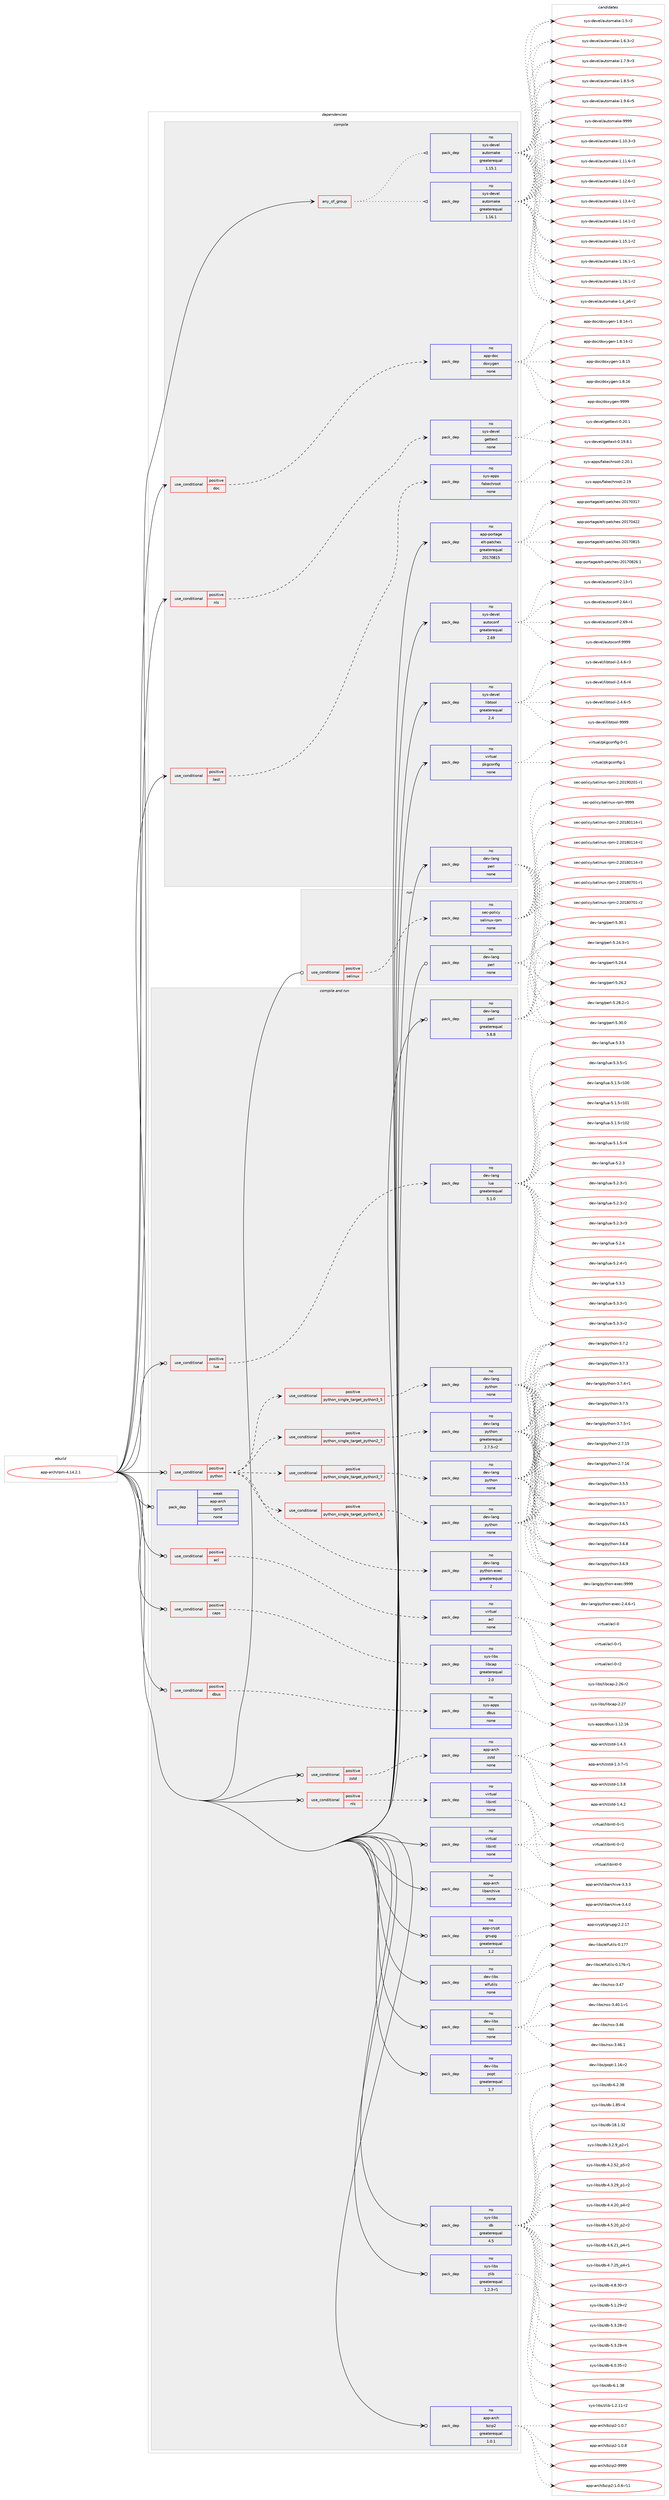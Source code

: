 digraph prolog {

# *************
# Graph options
# *************

newrank=true;
concentrate=true;
compound=true;
graph [rankdir=LR,fontname=Helvetica,fontsize=10,ranksep=1.5];#, ranksep=2.5, nodesep=0.2];
edge  [arrowhead=vee];
node  [fontname=Helvetica,fontsize=10];

# **********
# The ebuild
# **********

subgraph cluster_leftcol {
color=gray;
rank=same;
label=<<i>ebuild</i>>;
id [label="app-arch/rpm-4.14.2.1", color=red, width=4, href="../app-arch/rpm-4.14.2.1.svg"];
}

# ****************
# The dependencies
# ****************

subgraph cluster_midcol {
color=gray;
label=<<i>dependencies</i>>;
subgraph cluster_compile {
fillcolor="#eeeeee";
style=filled;
label=<<i>compile</i>>;
subgraph any8286 {
dependency472958 [label=<<TABLE BORDER="0" CELLBORDER="1" CELLSPACING="0" CELLPADDING="4"><TR><TD CELLPADDING="10">any_of_group</TD></TR></TABLE>>, shape=none, color=red];subgraph pack351603 {
dependency472959 [label=<<TABLE BORDER="0" CELLBORDER="1" CELLSPACING="0" CELLPADDING="4" WIDTH="220"><TR><TD ROWSPAN="6" CELLPADDING="30">pack_dep</TD></TR><TR><TD WIDTH="110">no</TD></TR><TR><TD>sys-devel</TD></TR><TR><TD>automake</TD></TR><TR><TD>greaterequal</TD></TR><TR><TD>1.16.1</TD></TR></TABLE>>, shape=none, color=blue];
}
dependency472958:e -> dependency472959:w [weight=20,style="dotted",arrowhead="oinv"];
subgraph pack351604 {
dependency472960 [label=<<TABLE BORDER="0" CELLBORDER="1" CELLSPACING="0" CELLPADDING="4" WIDTH="220"><TR><TD ROWSPAN="6" CELLPADDING="30">pack_dep</TD></TR><TR><TD WIDTH="110">no</TD></TR><TR><TD>sys-devel</TD></TR><TR><TD>automake</TD></TR><TR><TD>greaterequal</TD></TR><TR><TD>1.15.1</TD></TR></TABLE>>, shape=none, color=blue];
}
dependency472958:e -> dependency472960:w [weight=20,style="dotted",arrowhead="oinv"];
}
id:e -> dependency472958:w [weight=20,style="solid",arrowhead="vee"];
subgraph cond112768 {
dependency472961 [label=<<TABLE BORDER="0" CELLBORDER="1" CELLSPACING="0" CELLPADDING="4"><TR><TD ROWSPAN="3" CELLPADDING="10">use_conditional</TD></TR><TR><TD>positive</TD></TR><TR><TD>doc</TD></TR></TABLE>>, shape=none, color=red];
subgraph pack351605 {
dependency472962 [label=<<TABLE BORDER="0" CELLBORDER="1" CELLSPACING="0" CELLPADDING="4" WIDTH="220"><TR><TD ROWSPAN="6" CELLPADDING="30">pack_dep</TD></TR><TR><TD WIDTH="110">no</TD></TR><TR><TD>app-doc</TD></TR><TR><TD>doxygen</TD></TR><TR><TD>none</TD></TR><TR><TD></TD></TR></TABLE>>, shape=none, color=blue];
}
dependency472961:e -> dependency472962:w [weight=20,style="dashed",arrowhead="vee"];
}
id:e -> dependency472961:w [weight=20,style="solid",arrowhead="vee"];
subgraph cond112769 {
dependency472963 [label=<<TABLE BORDER="0" CELLBORDER="1" CELLSPACING="0" CELLPADDING="4"><TR><TD ROWSPAN="3" CELLPADDING="10">use_conditional</TD></TR><TR><TD>positive</TD></TR><TR><TD>nls</TD></TR></TABLE>>, shape=none, color=red];
subgraph pack351606 {
dependency472964 [label=<<TABLE BORDER="0" CELLBORDER="1" CELLSPACING="0" CELLPADDING="4" WIDTH="220"><TR><TD ROWSPAN="6" CELLPADDING="30">pack_dep</TD></TR><TR><TD WIDTH="110">no</TD></TR><TR><TD>sys-devel</TD></TR><TR><TD>gettext</TD></TR><TR><TD>none</TD></TR><TR><TD></TD></TR></TABLE>>, shape=none, color=blue];
}
dependency472963:e -> dependency472964:w [weight=20,style="dashed",arrowhead="vee"];
}
id:e -> dependency472963:w [weight=20,style="solid",arrowhead="vee"];
subgraph cond112770 {
dependency472965 [label=<<TABLE BORDER="0" CELLBORDER="1" CELLSPACING="0" CELLPADDING="4"><TR><TD ROWSPAN="3" CELLPADDING="10">use_conditional</TD></TR><TR><TD>positive</TD></TR><TR><TD>test</TD></TR></TABLE>>, shape=none, color=red];
subgraph pack351607 {
dependency472966 [label=<<TABLE BORDER="0" CELLBORDER="1" CELLSPACING="0" CELLPADDING="4" WIDTH="220"><TR><TD ROWSPAN="6" CELLPADDING="30">pack_dep</TD></TR><TR><TD WIDTH="110">no</TD></TR><TR><TD>sys-apps</TD></TR><TR><TD>fakechroot</TD></TR><TR><TD>none</TD></TR><TR><TD></TD></TR></TABLE>>, shape=none, color=blue];
}
dependency472965:e -> dependency472966:w [weight=20,style="dashed",arrowhead="vee"];
}
id:e -> dependency472965:w [weight=20,style="solid",arrowhead="vee"];
subgraph pack351608 {
dependency472967 [label=<<TABLE BORDER="0" CELLBORDER="1" CELLSPACING="0" CELLPADDING="4" WIDTH="220"><TR><TD ROWSPAN="6" CELLPADDING="30">pack_dep</TD></TR><TR><TD WIDTH="110">no</TD></TR><TR><TD>app-portage</TD></TR><TR><TD>elt-patches</TD></TR><TR><TD>greaterequal</TD></TR><TR><TD>20170815</TD></TR></TABLE>>, shape=none, color=blue];
}
id:e -> dependency472967:w [weight=20,style="solid",arrowhead="vee"];
subgraph pack351609 {
dependency472968 [label=<<TABLE BORDER="0" CELLBORDER="1" CELLSPACING="0" CELLPADDING="4" WIDTH="220"><TR><TD ROWSPAN="6" CELLPADDING="30">pack_dep</TD></TR><TR><TD WIDTH="110">no</TD></TR><TR><TD>dev-lang</TD></TR><TR><TD>perl</TD></TR><TR><TD>none</TD></TR><TR><TD></TD></TR></TABLE>>, shape=none, color=blue];
}
id:e -> dependency472968:w [weight=20,style="solid",arrowhead="vee"];
subgraph pack351610 {
dependency472969 [label=<<TABLE BORDER="0" CELLBORDER="1" CELLSPACING="0" CELLPADDING="4" WIDTH="220"><TR><TD ROWSPAN="6" CELLPADDING="30">pack_dep</TD></TR><TR><TD WIDTH="110">no</TD></TR><TR><TD>sys-devel</TD></TR><TR><TD>autoconf</TD></TR><TR><TD>greaterequal</TD></TR><TR><TD>2.69</TD></TR></TABLE>>, shape=none, color=blue];
}
id:e -> dependency472969:w [weight=20,style="solid",arrowhead="vee"];
subgraph pack351611 {
dependency472970 [label=<<TABLE BORDER="0" CELLBORDER="1" CELLSPACING="0" CELLPADDING="4" WIDTH="220"><TR><TD ROWSPAN="6" CELLPADDING="30">pack_dep</TD></TR><TR><TD WIDTH="110">no</TD></TR><TR><TD>sys-devel</TD></TR><TR><TD>libtool</TD></TR><TR><TD>greaterequal</TD></TR><TR><TD>2.4</TD></TR></TABLE>>, shape=none, color=blue];
}
id:e -> dependency472970:w [weight=20,style="solid",arrowhead="vee"];
subgraph pack351612 {
dependency472971 [label=<<TABLE BORDER="0" CELLBORDER="1" CELLSPACING="0" CELLPADDING="4" WIDTH="220"><TR><TD ROWSPAN="6" CELLPADDING="30">pack_dep</TD></TR><TR><TD WIDTH="110">no</TD></TR><TR><TD>virtual</TD></TR><TR><TD>pkgconfig</TD></TR><TR><TD>none</TD></TR><TR><TD></TD></TR></TABLE>>, shape=none, color=blue];
}
id:e -> dependency472971:w [weight=20,style="solid",arrowhead="vee"];
}
subgraph cluster_compileandrun {
fillcolor="#eeeeee";
style=filled;
label=<<i>compile and run</i>>;
subgraph cond112771 {
dependency472972 [label=<<TABLE BORDER="0" CELLBORDER="1" CELLSPACING="0" CELLPADDING="4"><TR><TD ROWSPAN="3" CELLPADDING="10">use_conditional</TD></TR><TR><TD>positive</TD></TR><TR><TD>acl</TD></TR></TABLE>>, shape=none, color=red];
subgraph pack351613 {
dependency472973 [label=<<TABLE BORDER="0" CELLBORDER="1" CELLSPACING="0" CELLPADDING="4" WIDTH="220"><TR><TD ROWSPAN="6" CELLPADDING="30">pack_dep</TD></TR><TR><TD WIDTH="110">no</TD></TR><TR><TD>virtual</TD></TR><TR><TD>acl</TD></TR><TR><TD>none</TD></TR><TR><TD></TD></TR></TABLE>>, shape=none, color=blue];
}
dependency472972:e -> dependency472973:w [weight=20,style="dashed",arrowhead="vee"];
}
id:e -> dependency472972:w [weight=20,style="solid",arrowhead="odotvee"];
subgraph cond112772 {
dependency472974 [label=<<TABLE BORDER="0" CELLBORDER="1" CELLSPACING="0" CELLPADDING="4"><TR><TD ROWSPAN="3" CELLPADDING="10">use_conditional</TD></TR><TR><TD>positive</TD></TR><TR><TD>caps</TD></TR></TABLE>>, shape=none, color=red];
subgraph pack351614 {
dependency472975 [label=<<TABLE BORDER="0" CELLBORDER="1" CELLSPACING="0" CELLPADDING="4" WIDTH="220"><TR><TD ROWSPAN="6" CELLPADDING="30">pack_dep</TD></TR><TR><TD WIDTH="110">no</TD></TR><TR><TD>sys-libs</TD></TR><TR><TD>libcap</TD></TR><TR><TD>greaterequal</TD></TR><TR><TD>2.0</TD></TR></TABLE>>, shape=none, color=blue];
}
dependency472974:e -> dependency472975:w [weight=20,style="dashed",arrowhead="vee"];
}
id:e -> dependency472974:w [weight=20,style="solid",arrowhead="odotvee"];
subgraph cond112773 {
dependency472976 [label=<<TABLE BORDER="0" CELLBORDER="1" CELLSPACING="0" CELLPADDING="4"><TR><TD ROWSPAN="3" CELLPADDING="10">use_conditional</TD></TR><TR><TD>positive</TD></TR><TR><TD>dbus</TD></TR></TABLE>>, shape=none, color=red];
subgraph pack351615 {
dependency472977 [label=<<TABLE BORDER="0" CELLBORDER="1" CELLSPACING="0" CELLPADDING="4" WIDTH="220"><TR><TD ROWSPAN="6" CELLPADDING="30">pack_dep</TD></TR><TR><TD WIDTH="110">no</TD></TR><TR><TD>sys-apps</TD></TR><TR><TD>dbus</TD></TR><TR><TD>none</TD></TR><TR><TD></TD></TR></TABLE>>, shape=none, color=blue];
}
dependency472976:e -> dependency472977:w [weight=20,style="dashed",arrowhead="vee"];
}
id:e -> dependency472976:w [weight=20,style="solid",arrowhead="odotvee"];
subgraph cond112774 {
dependency472978 [label=<<TABLE BORDER="0" CELLBORDER="1" CELLSPACING="0" CELLPADDING="4"><TR><TD ROWSPAN="3" CELLPADDING="10">use_conditional</TD></TR><TR><TD>positive</TD></TR><TR><TD>lua</TD></TR></TABLE>>, shape=none, color=red];
subgraph pack351616 {
dependency472979 [label=<<TABLE BORDER="0" CELLBORDER="1" CELLSPACING="0" CELLPADDING="4" WIDTH="220"><TR><TD ROWSPAN="6" CELLPADDING="30">pack_dep</TD></TR><TR><TD WIDTH="110">no</TD></TR><TR><TD>dev-lang</TD></TR><TR><TD>lua</TD></TR><TR><TD>greaterequal</TD></TR><TR><TD>5.1.0</TD></TR></TABLE>>, shape=none, color=blue];
}
dependency472978:e -> dependency472979:w [weight=20,style="dashed",arrowhead="vee"];
}
id:e -> dependency472978:w [weight=20,style="solid",arrowhead="odotvee"];
subgraph cond112775 {
dependency472980 [label=<<TABLE BORDER="0" CELLBORDER="1" CELLSPACING="0" CELLPADDING="4"><TR><TD ROWSPAN="3" CELLPADDING="10">use_conditional</TD></TR><TR><TD>positive</TD></TR><TR><TD>nls</TD></TR></TABLE>>, shape=none, color=red];
subgraph pack351617 {
dependency472981 [label=<<TABLE BORDER="0" CELLBORDER="1" CELLSPACING="0" CELLPADDING="4" WIDTH="220"><TR><TD ROWSPAN="6" CELLPADDING="30">pack_dep</TD></TR><TR><TD WIDTH="110">no</TD></TR><TR><TD>virtual</TD></TR><TR><TD>libintl</TD></TR><TR><TD>none</TD></TR><TR><TD></TD></TR></TABLE>>, shape=none, color=blue];
}
dependency472980:e -> dependency472981:w [weight=20,style="dashed",arrowhead="vee"];
}
id:e -> dependency472980:w [weight=20,style="solid",arrowhead="odotvee"];
subgraph cond112776 {
dependency472982 [label=<<TABLE BORDER="0" CELLBORDER="1" CELLSPACING="0" CELLPADDING="4"><TR><TD ROWSPAN="3" CELLPADDING="10">use_conditional</TD></TR><TR><TD>positive</TD></TR><TR><TD>python</TD></TR></TABLE>>, shape=none, color=red];
subgraph cond112777 {
dependency472983 [label=<<TABLE BORDER="0" CELLBORDER="1" CELLSPACING="0" CELLPADDING="4"><TR><TD ROWSPAN="3" CELLPADDING="10">use_conditional</TD></TR><TR><TD>positive</TD></TR><TR><TD>python_single_target_python2_7</TD></TR></TABLE>>, shape=none, color=red];
subgraph pack351618 {
dependency472984 [label=<<TABLE BORDER="0" CELLBORDER="1" CELLSPACING="0" CELLPADDING="4" WIDTH="220"><TR><TD ROWSPAN="6" CELLPADDING="30">pack_dep</TD></TR><TR><TD WIDTH="110">no</TD></TR><TR><TD>dev-lang</TD></TR><TR><TD>python</TD></TR><TR><TD>greaterequal</TD></TR><TR><TD>2.7.5-r2</TD></TR></TABLE>>, shape=none, color=blue];
}
dependency472983:e -> dependency472984:w [weight=20,style="dashed",arrowhead="vee"];
}
dependency472982:e -> dependency472983:w [weight=20,style="dashed",arrowhead="vee"];
subgraph cond112778 {
dependency472985 [label=<<TABLE BORDER="0" CELLBORDER="1" CELLSPACING="0" CELLPADDING="4"><TR><TD ROWSPAN="3" CELLPADDING="10">use_conditional</TD></TR><TR><TD>positive</TD></TR><TR><TD>python_single_target_python3_5</TD></TR></TABLE>>, shape=none, color=red];
subgraph pack351619 {
dependency472986 [label=<<TABLE BORDER="0" CELLBORDER="1" CELLSPACING="0" CELLPADDING="4" WIDTH="220"><TR><TD ROWSPAN="6" CELLPADDING="30">pack_dep</TD></TR><TR><TD WIDTH="110">no</TD></TR><TR><TD>dev-lang</TD></TR><TR><TD>python</TD></TR><TR><TD>none</TD></TR><TR><TD></TD></TR></TABLE>>, shape=none, color=blue];
}
dependency472985:e -> dependency472986:w [weight=20,style="dashed",arrowhead="vee"];
}
dependency472982:e -> dependency472985:w [weight=20,style="dashed",arrowhead="vee"];
subgraph cond112779 {
dependency472987 [label=<<TABLE BORDER="0" CELLBORDER="1" CELLSPACING="0" CELLPADDING="4"><TR><TD ROWSPAN="3" CELLPADDING="10">use_conditional</TD></TR><TR><TD>positive</TD></TR><TR><TD>python_single_target_python3_6</TD></TR></TABLE>>, shape=none, color=red];
subgraph pack351620 {
dependency472988 [label=<<TABLE BORDER="0" CELLBORDER="1" CELLSPACING="0" CELLPADDING="4" WIDTH="220"><TR><TD ROWSPAN="6" CELLPADDING="30">pack_dep</TD></TR><TR><TD WIDTH="110">no</TD></TR><TR><TD>dev-lang</TD></TR><TR><TD>python</TD></TR><TR><TD>none</TD></TR><TR><TD></TD></TR></TABLE>>, shape=none, color=blue];
}
dependency472987:e -> dependency472988:w [weight=20,style="dashed",arrowhead="vee"];
}
dependency472982:e -> dependency472987:w [weight=20,style="dashed",arrowhead="vee"];
subgraph cond112780 {
dependency472989 [label=<<TABLE BORDER="0" CELLBORDER="1" CELLSPACING="0" CELLPADDING="4"><TR><TD ROWSPAN="3" CELLPADDING="10">use_conditional</TD></TR><TR><TD>positive</TD></TR><TR><TD>python_single_target_python3_7</TD></TR></TABLE>>, shape=none, color=red];
subgraph pack351621 {
dependency472990 [label=<<TABLE BORDER="0" CELLBORDER="1" CELLSPACING="0" CELLPADDING="4" WIDTH="220"><TR><TD ROWSPAN="6" CELLPADDING="30">pack_dep</TD></TR><TR><TD WIDTH="110">no</TD></TR><TR><TD>dev-lang</TD></TR><TR><TD>python</TD></TR><TR><TD>none</TD></TR><TR><TD></TD></TR></TABLE>>, shape=none, color=blue];
}
dependency472989:e -> dependency472990:w [weight=20,style="dashed",arrowhead="vee"];
}
dependency472982:e -> dependency472989:w [weight=20,style="dashed",arrowhead="vee"];
subgraph pack351622 {
dependency472991 [label=<<TABLE BORDER="0" CELLBORDER="1" CELLSPACING="0" CELLPADDING="4" WIDTH="220"><TR><TD ROWSPAN="6" CELLPADDING="30">pack_dep</TD></TR><TR><TD WIDTH="110">no</TD></TR><TR><TD>dev-lang</TD></TR><TR><TD>python-exec</TD></TR><TR><TD>greaterequal</TD></TR><TR><TD>2</TD></TR></TABLE>>, shape=none, color=blue];
}
dependency472982:e -> dependency472991:w [weight=20,style="dashed",arrowhead="vee"];
}
id:e -> dependency472982:w [weight=20,style="solid",arrowhead="odotvee"];
subgraph cond112781 {
dependency472992 [label=<<TABLE BORDER="0" CELLBORDER="1" CELLSPACING="0" CELLPADDING="4"><TR><TD ROWSPAN="3" CELLPADDING="10">use_conditional</TD></TR><TR><TD>positive</TD></TR><TR><TD>zstd</TD></TR></TABLE>>, shape=none, color=red];
subgraph pack351623 {
dependency472993 [label=<<TABLE BORDER="0" CELLBORDER="1" CELLSPACING="0" CELLPADDING="4" WIDTH="220"><TR><TD ROWSPAN="6" CELLPADDING="30">pack_dep</TD></TR><TR><TD WIDTH="110">no</TD></TR><TR><TD>app-arch</TD></TR><TR><TD>zstd</TD></TR><TR><TD>none</TD></TR><TR><TD></TD></TR></TABLE>>, shape=none, color=blue];
}
dependency472992:e -> dependency472993:w [weight=20,style="dashed",arrowhead="vee"];
}
id:e -> dependency472992:w [weight=20,style="solid",arrowhead="odotvee"];
subgraph pack351624 {
dependency472994 [label=<<TABLE BORDER="0" CELLBORDER="1" CELLSPACING="0" CELLPADDING="4" WIDTH="220"><TR><TD ROWSPAN="6" CELLPADDING="30">pack_dep</TD></TR><TR><TD WIDTH="110">no</TD></TR><TR><TD>app-arch</TD></TR><TR><TD>bzip2</TD></TR><TR><TD>greaterequal</TD></TR><TR><TD>1.0.1</TD></TR></TABLE>>, shape=none, color=blue];
}
id:e -> dependency472994:w [weight=20,style="solid",arrowhead="odotvee"];
subgraph pack351625 {
dependency472995 [label=<<TABLE BORDER="0" CELLBORDER="1" CELLSPACING="0" CELLPADDING="4" WIDTH="220"><TR><TD ROWSPAN="6" CELLPADDING="30">pack_dep</TD></TR><TR><TD WIDTH="110">no</TD></TR><TR><TD>app-arch</TD></TR><TR><TD>libarchive</TD></TR><TR><TD>none</TD></TR><TR><TD></TD></TR></TABLE>>, shape=none, color=blue];
}
id:e -> dependency472995:w [weight=20,style="solid",arrowhead="odotvee"];
subgraph pack351626 {
dependency472996 [label=<<TABLE BORDER="0" CELLBORDER="1" CELLSPACING="0" CELLPADDING="4" WIDTH="220"><TR><TD ROWSPAN="6" CELLPADDING="30">pack_dep</TD></TR><TR><TD WIDTH="110">no</TD></TR><TR><TD>app-crypt</TD></TR><TR><TD>gnupg</TD></TR><TR><TD>greaterequal</TD></TR><TR><TD>1.2</TD></TR></TABLE>>, shape=none, color=blue];
}
id:e -> dependency472996:w [weight=20,style="solid",arrowhead="odotvee"];
subgraph pack351627 {
dependency472997 [label=<<TABLE BORDER="0" CELLBORDER="1" CELLSPACING="0" CELLPADDING="4" WIDTH="220"><TR><TD ROWSPAN="6" CELLPADDING="30">pack_dep</TD></TR><TR><TD WIDTH="110">no</TD></TR><TR><TD>dev-lang</TD></TR><TR><TD>perl</TD></TR><TR><TD>greaterequal</TD></TR><TR><TD>5.8.8</TD></TR></TABLE>>, shape=none, color=blue];
}
id:e -> dependency472997:w [weight=20,style="solid",arrowhead="odotvee"];
subgraph pack351628 {
dependency472998 [label=<<TABLE BORDER="0" CELLBORDER="1" CELLSPACING="0" CELLPADDING="4" WIDTH="220"><TR><TD ROWSPAN="6" CELLPADDING="30">pack_dep</TD></TR><TR><TD WIDTH="110">no</TD></TR><TR><TD>dev-libs</TD></TR><TR><TD>elfutils</TD></TR><TR><TD>none</TD></TR><TR><TD></TD></TR></TABLE>>, shape=none, color=blue];
}
id:e -> dependency472998:w [weight=20,style="solid",arrowhead="odotvee"];
subgraph pack351629 {
dependency472999 [label=<<TABLE BORDER="0" CELLBORDER="1" CELLSPACING="0" CELLPADDING="4" WIDTH="220"><TR><TD ROWSPAN="6" CELLPADDING="30">pack_dep</TD></TR><TR><TD WIDTH="110">no</TD></TR><TR><TD>dev-libs</TD></TR><TR><TD>nss</TD></TR><TR><TD>none</TD></TR><TR><TD></TD></TR></TABLE>>, shape=none, color=blue];
}
id:e -> dependency472999:w [weight=20,style="solid",arrowhead="odotvee"];
subgraph pack351630 {
dependency473000 [label=<<TABLE BORDER="0" CELLBORDER="1" CELLSPACING="0" CELLPADDING="4" WIDTH="220"><TR><TD ROWSPAN="6" CELLPADDING="30">pack_dep</TD></TR><TR><TD WIDTH="110">no</TD></TR><TR><TD>dev-libs</TD></TR><TR><TD>popt</TD></TR><TR><TD>greaterequal</TD></TR><TR><TD>1.7</TD></TR></TABLE>>, shape=none, color=blue];
}
id:e -> dependency473000:w [weight=20,style="solid",arrowhead="odotvee"];
subgraph pack351631 {
dependency473001 [label=<<TABLE BORDER="0" CELLBORDER="1" CELLSPACING="0" CELLPADDING="4" WIDTH="220"><TR><TD ROWSPAN="6" CELLPADDING="30">pack_dep</TD></TR><TR><TD WIDTH="110">no</TD></TR><TR><TD>sys-libs</TD></TR><TR><TD>db</TD></TR><TR><TD>greaterequal</TD></TR><TR><TD>4.5</TD></TR></TABLE>>, shape=none, color=blue];
}
id:e -> dependency473001:w [weight=20,style="solid",arrowhead="odotvee"];
subgraph pack351632 {
dependency473002 [label=<<TABLE BORDER="0" CELLBORDER="1" CELLSPACING="0" CELLPADDING="4" WIDTH="220"><TR><TD ROWSPAN="6" CELLPADDING="30">pack_dep</TD></TR><TR><TD WIDTH="110">no</TD></TR><TR><TD>sys-libs</TD></TR><TR><TD>zlib</TD></TR><TR><TD>greaterequal</TD></TR><TR><TD>1.2.3-r1</TD></TR></TABLE>>, shape=none, color=blue];
}
id:e -> dependency473002:w [weight=20,style="solid",arrowhead="odotvee"];
subgraph pack351633 {
dependency473003 [label=<<TABLE BORDER="0" CELLBORDER="1" CELLSPACING="0" CELLPADDING="4" WIDTH="220"><TR><TD ROWSPAN="6" CELLPADDING="30">pack_dep</TD></TR><TR><TD WIDTH="110">no</TD></TR><TR><TD>virtual</TD></TR><TR><TD>libintl</TD></TR><TR><TD>none</TD></TR><TR><TD></TD></TR></TABLE>>, shape=none, color=blue];
}
id:e -> dependency473003:w [weight=20,style="solid",arrowhead="odotvee"];
subgraph pack351634 {
dependency473004 [label=<<TABLE BORDER="0" CELLBORDER="1" CELLSPACING="0" CELLPADDING="4" WIDTH="220"><TR><TD ROWSPAN="6" CELLPADDING="30">pack_dep</TD></TR><TR><TD WIDTH="110">weak</TD></TR><TR><TD>app-arch</TD></TR><TR><TD>rpm5</TD></TR><TR><TD>none</TD></TR><TR><TD></TD></TR></TABLE>>, shape=none, color=blue];
}
id:e -> dependency473004:w [weight=20,style="solid",arrowhead="odotvee"];
}
subgraph cluster_run {
fillcolor="#eeeeee";
style=filled;
label=<<i>run</i>>;
subgraph cond112782 {
dependency473005 [label=<<TABLE BORDER="0" CELLBORDER="1" CELLSPACING="0" CELLPADDING="4"><TR><TD ROWSPAN="3" CELLPADDING="10">use_conditional</TD></TR><TR><TD>positive</TD></TR><TR><TD>selinux</TD></TR></TABLE>>, shape=none, color=red];
subgraph pack351635 {
dependency473006 [label=<<TABLE BORDER="0" CELLBORDER="1" CELLSPACING="0" CELLPADDING="4" WIDTH="220"><TR><TD ROWSPAN="6" CELLPADDING="30">pack_dep</TD></TR><TR><TD WIDTH="110">no</TD></TR><TR><TD>sec-policy</TD></TR><TR><TD>selinux-rpm</TD></TR><TR><TD>none</TD></TR><TR><TD></TD></TR></TABLE>>, shape=none, color=blue];
}
dependency473005:e -> dependency473006:w [weight=20,style="dashed",arrowhead="vee"];
}
id:e -> dependency473005:w [weight=20,style="solid",arrowhead="odot"];
subgraph pack351636 {
dependency473007 [label=<<TABLE BORDER="0" CELLBORDER="1" CELLSPACING="0" CELLPADDING="4" WIDTH="220"><TR><TD ROWSPAN="6" CELLPADDING="30">pack_dep</TD></TR><TR><TD WIDTH="110">no</TD></TR><TR><TD>dev-lang</TD></TR><TR><TD>perl</TD></TR><TR><TD>none</TD></TR><TR><TD></TD></TR></TABLE>>, shape=none, color=blue];
}
id:e -> dependency473007:w [weight=20,style="solid",arrowhead="odot"];
}
}

# **************
# The candidates
# **************

subgraph cluster_choices {
rank=same;
color=gray;
label=<<i>candidates</i>>;

subgraph choice351603 {
color=black;
nodesep=1;
choice11512111545100101118101108479711711611110997107101454946494846514511451 [label="sys-devel/automake-1.10.3-r3", color=red, width=4,href="../sys-devel/automake-1.10.3-r3.svg"];
choice11512111545100101118101108479711711611110997107101454946494946544511451 [label="sys-devel/automake-1.11.6-r3", color=red, width=4,href="../sys-devel/automake-1.11.6-r3.svg"];
choice11512111545100101118101108479711711611110997107101454946495046544511450 [label="sys-devel/automake-1.12.6-r2", color=red, width=4,href="../sys-devel/automake-1.12.6-r2.svg"];
choice11512111545100101118101108479711711611110997107101454946495146524511450 [label="sys-devel/automake-1.13.4-r2", color=red, width=4,href="../sys-devel/automake-1.13.4-r2.svg"];
choice11512111545100101118101108479711711611110997107101454946495246494511450 [label="sys-devel/automake-1.14.1-r2", color=red, width=4,href="../sys-devel/automake-1.14.1-r2.svg"];
choice11512111545100101118101108479711711611110997107101454946495346494511450 [label="sys-devel/automake-1.15.1-r2", color=red, width=4,href="../sys-devel/automake-1.15.1-r2.svg"];
choice11512111545100101118101108479711711611110997107101454946495446494511449 [label="sys-devel/automake-1.16.1-r1", color=red, width=4,href="../sys-devel/automake-1.16.1-r1.svg"];
choice11512111545100101118101108479711711611110997107101454946495446494511450 [label="sys-devel/automake-1.16.1-r2", color=red, width=4,href="../sys-devel/automake-1.16.1-r2.svg"];
choice115121115451001011181011084797117116111109971071014549465295112544511450 [label="sys-devel/automake-1.4_p6-r2", color=red, width=4,href="../sys-devel/automake-1.4_p6-r2.svg"];
choice11512111545100101118101108479711711611110997107101454946534511450 [label="sys-devel/automake-1.5-r2", color=red, width=4,href="../sys-devel/automake-1.5-r2.svg"];
choice115121115451001011181011084797117116111109971071014549465446514511450 [label="sys-devel/automake-1.6.3-r2", color=red, width=4,href="../sys-devel/automake-1.6.3-r2.svg"];
choice115121115451001011181011084797117116111109971071014549465546574511451 [label="sys-devel/automake-1.7.9-r3", color=red, width=4,href="../sys-devel/automake-1.7.9-r3.svg"];
choice115121115451001011181011084797117116111109971071014549465646534511453 [label="sys-devel/automake-1.8.5-r5", color=red, width=4,href="../sys-devel/automake-1.8.5-r5.svg"];
choice115121115451001011181011084797117116111109971071014549465746544511453 [label="sys-devel/automake-1.9.6-r5", color=red, width=4,href="../sys-devel/automake-1.9.6-r5.svg"];
choice115121115451001011181011084797117116111109971071014557575757 [label="sys-devel/automake-9999", color=red, width=4,href="../sys-devel/automake-9999.svg"];
dependency472959:e -> choice11512111545100101118101108479711711611110997107101454946494846514511451:w [style=dotted,weight="100"];
dependency472959:e -> choice11512111545100101118101108479711711611110997107101454946494946544511451:w [style=dotted,weight="100"];
dependency472959:e -> choice11512111545100101118101108479711711611110997107101454946495046544511450:w [style=dotted,weight="100"];
dependency472959:e -> choice11512111545100101118101108479711711611110997107101454946495146524511450:w [style=dotted,weight="100"];
dependency472959:e -> choice11512111545100101118101108479711711611110997107101454946495246494511450:w [style=dotted,weight="100"];
dependency472959:e -> choice11512111545100101118101108479711711611110997107101454946495346494511450:w [style=dotted,weight="100"];
dependency472959:e -> choice11512111545100101118101108479711711611110997107101454946495446494511449:w [style=dotted,weight="100"];
dependency472959:e -> choice11512111545100101118101108479711711611110997107101454946495446494511450:w [style=dotted,weight="100"];
dependency472959:e -> choice115121115451001011181011084797117116111109971071014549465295112544511450:w [style=dotted,weight="100"];
dependency472959:e -> choice11512111545100101118101108479711711611110997107101454946534511450:w [style=dotted,weight="100"];
dependency472959:e -> choice115121115451001011181011084797117116111109971071014549465446514511450:w [style=dotted,weight="100"];
dependency472959:e -> choice115121115451001011181011084797117116111109971071014549465546574511451:w [style=dotted,weight="100"];
dependency472959:e -> choice115121115451001011181011084797117116111109971071014549465646534511453:w [style=dotted,weight="100"];
dependency472959:e -> choice115121115451001011181011084797117116111109971071014549465746544511453:w [style=dotted,weight="100"];
dependency472959:e -> choice115121115451001011181011084797117116111109971071014557575757:w [style=dotted,weight="100"];
}
subgraph choice351604 {
color=black;
nodesep=1;
choice11512111545100101118101108479711711611110997107101454946494846514511451 [label="sys-devel/automake-1.10.3-r3", color=red, width=4,href="../sys-devel/automake-1.10.3-r3.svg"];
choice11512111545100101118101108479711711611110997107101454946494946544511451 [label="sys-devel/automake-1.11.6-r3", color=red, width=4,href="../sys-devel/automake-1.11.6-r3.svg"];
choice11512111545100101118101108479711711611110997107101454946495046544511450 [label="sys-devel/automake-1.12.6-r2", color=red, width=4,href="../sys-devel/automake-1.12.6-r2.svg"];
choice11512111545100101118101108479711711611110997107101454946495146524511450 [label="sys-devel/automake-1.13.4-r2", color=red, width=4,href="../sys-devel/automake-1.13.4-r2.svg"];
choice11512111545100101118101108479711711611110997107101454946495246494511450 [label="sys-devel/automake-1.14.1-r2", color=red, width=4,href="../sys-devel/automake-1.14.1-r2.svg"];
choice11512111545100101118101108479711711611110997107101454946495346494511450 [label="sys-devel/automake-1.15.1-r2", color=red, width=4,href="../sys-devel/automake-1.15.1-r2.svg"];
choice11512111545100101118101108479711711611110997107101454946495446494511449 [label="sys-devel/automake-1.16.1-r1", color=red, width=4,href="../sys-devel/automake-1.16.1-r1.svg"];
choice11512111545100101118101108479711711611110997107101454946495446494511450 [label="sys-devel/automake-1.16.1-r2", color=red, width=4,href="../sys-devel/automake-1.16.1-r2.svg"];
choice115121115451001011181011084797117116111109971071014549465295112544511450 [label="sys-devel/automake-1.4_p6-r2", color=red, width=4,href="../sys-devel/automake-1.4_p6-r2.svg"];
choice11512111545100101118101108479711711611110997107101454946534511450 [label="sys-devel/automake-1.5-r2", color=red, width=4,href="../sys-devel/automake-1.5-r2.svg"];
choice115121115451001011181011084797117116111109971071014549465446514511450 [label="sys-devel/automake-1.6.3-r2", color=red, width=4,href="../sys-devel/automake-1.6.3-r2.svg"];
choice115121115451001011181011084797117116111109971071014549465546574511451 [label="sys-devel/automake-1.7.9-r3", color=red, width=4,href="../sys-devel/automake-1.7.9-r3.svg"];
choice115121115451001011181011084797117116111109971071014549465646534511453 [label="sys-devel/automake-1.8.5-r5", color=red, width=4,href="../sys-devel/automake-1.8.5-r5.svg"];
choice115121115451001011181011084797117116111109971071014549465746544511453 [label="sys-devel/automake-1.9.6-r5", color=red, width=4,href="../sys-devel/automake-1.9.6-r5.svg"];
choice115121115451001011181011084797117116111109971071014557575757 [label="sys-devel/automake-9999", color=red, width=4,href="../sys-devel/automake-9999.svg"];
dependency472960:e -> choice11512111545100101118101108479711711611110997107101454946494846514511451:w [style=dotted,weight="100"];
dependency472960:e -> choice11512111545100101118101108479711711611110997107101454946494946544511451:w [style=dotted,weight="100"];
dependency472960:e -> choice11512111545100101118101108479711711611110997107101454946495046544511450:w [style=dotted,weight="100"];
dependency472960:e -> choice11512111545100101118101108479711711611110997107101454946495146524511450:w [style=dotted,weight="100"];
dependency472960:e -> choice11512111545100101118101108479711711611110997107101454946495246494511450:w [style=dotted,weight="100"];
dependency472960:e -> choice11512111545100101118101108479711711611110997107101454946495346494511450:w [style=dotted,weight="100"];
dependency472960:e -> choice11512111545100101118101108479711711611110997107101454946495446494511449:w [style=dotted,weight="100"];
dependency472960:e -> choice11512111545100101118101108479711711611110997107101454946495446494511450:w [style=dotted,weight="100"];
dependency472960:e -> choice115121115451001011181011084797117116111109971071014549465295112544511450:w [style=dotted,weight="100"];
dependency472960:e -> choice11512111545100101118101108479711711611110997107101454946534511450:w [style=dotted,weight="100"];
dependency472960:e -> choice115121115451001011181011084797117116111109971071014549465446514511450:w [style=dotted,weight="100"];
dependency472960:e -> choice115121115451001011181011084797117116111109971071014549465546574511451:w [style=dotted,weight="100"];
dependency472960:e -> choice115121115451001011181011084797117116111109971071014549465646534511453:w [style=dotted,weight="100"];
dependency472960:e -> choice115121115451001011181011084797117116111109971071014549465746544511453:w [style=dotted,weight="100"];
dependency472960:e -> choice115121115451001011181011084797117116111109971071014557575757:w [style=dotted,weight="100"];
}
subgraph choice351605 {
color=black;
nodesep=1;
choice97112112451001119947100111120121103101110454946564649524511449 [label="app-doc/doxygen-1.8.14-r1", color=red, width=4,href="../app-doc/doxygen-1.8.14-r1.svg"];
choice97112112451001119947100111120121103101110454946564649524511450 [label="app-doc/doxygen-1.8.14-r2", color=red, width=4,href="../app-doc/doxygen-1.8.14-r2.svg"];
choice9711211245100111994710011112012110310111045494656464953 [label="app-doc/doxygen-1.8.15", color=red, width=4,href="../app-doc/doxygen-1.8.15.svg"];
choice9711211245100111994710011112012110310111045494656464954 [label="app-doc/doxygen-1.8.16", color=red, width=4,href="../app-doc/doxygen-1.8.16.svg"];
choice971121124510011199471001111201211031011104557575757 [label="app-doc/doxygen-9999", color=red, width=4,href="../app-doc/doxygen-9999.svg"];
dependency472962:e -> choice97112112451001119947100111120121103101110454946564649524511449:w [style=dotted,weight="100"];
dependency472962:e -> choice97112112451001119947100111120121103101110454946564649524511450:w [style=dotted,weight="100"];
dependency472962:e -> choice9711211245100111994710011112012110310111045494656464953:w [style=dotted,weight="100"];
dependency472962:e -> choice9711211245100111994710011112012110310111045494656464954:w [style=dotted,weight="100"];
dependency472962:e -> choice971121124510011199471001111201211031011104557575757:w [style=dotted,weight="100"];
}
subgraph choice351606 {
color=black;
nodesep=1;
choice1151211154510010111810110847103101116116101120116454846495746564649 [label="sys-devel/gettext-0.19.8.1", color=red, width=4,href="../sys-devel/gettext-0.19.8.1.svg"];
choice115121115451001011181011084710310111611610112011645484650484649 [label="sys-devel/gettext-0.20.1", color=red, width=4,href="../sys-devel/gettext-0.20.1.svg"];
dependency472964:e -> choice1151211154510010111810110847103101116116101120116454846495746564649:w [style=dotted,weight="100"];
dependency472964:e -> choice115121115451001011181011084710310111611610112011645484650484649:w [style=dotted,weight="100"];
}
subgraph choice351607 {
color=black;
nodesep=1;
choice11512111545971121121154710297107101991041141111111164550464957 [label="sys-apps/fakechroot-2.19", color=red, width=4,href="../sys-apps/fakechroot-2.19.svg"];
choice115121115459711211211547102971071019910411411111111645504650484649 [label="sys-apps/fakechroot-2.20.1", color=red, width=4,href="../sys-apps/fakechroot-2.20.1.svg"];
dependency472966:e -> choice11512111545971121121154710297107101991041141111111164550464957:w [style=dotted,weight="100"];
dependency472966:e -> choice115121115459711211211547102971071019910411411111111645504650484649:w [style=dotted,weight="100"];
}
subgraph choice351608 {
color=black;
nodesep=1;
choice97112112451121111141169710310147101108116451129711699104101115455048495548514955 [label="app-portage/elt-patches-20170317", color=red, width=4,href="../app-portage/elt-patches-20170317.svg"];
choice97112112451121111141169710310147101108116451129711699104101115455048495548525050 [label="app-portage/elt-patches-20170422", color=red, width=4,href="../app-portage/elt-patches-20170422.svg"];
choice97112112451121111141169710310147101108116451129711699104101115455048495548564953 [label="app-portage/elt-patches-20170815", color=red, width=4,href="../app-portage/elt-patches-20170815.svg"];
choice971121124511211111411697103101471011081164511297116991041011154550484955485650544649 [label="app-portage/elt-patches-20170826.1", color=red, width=4,href="../app-portage/elt-patches-20170826.1.svg"];
dependency472967:e -> choice97112112451121111141169710310147101108116451129711699104101115455048495548514955:w [style=dotted,weight="100"];
dependency472967:e -> choice97112112451121111141169710310147101108116451129711699104101115455048495548525050:w [style=dotted,weight="100"];
dependency472967:e -> choice97112112451121111141169710310147101108116451129711699104101115455048495548564953:w [style=dotted,weight="100"];
dependency472967:e -> choice971121124511211111411697103101471011081164511297116991041011154550484955485650544649:w [style=dotted,weight="100"];
}
subgraph choice351609 {
color=black;
nodesep=1;
choice100101118451089711010347112101114108455346505246514511449 [label="dev-lang/perl-5.24.3-r1", color=red, width=4,href="../dev-lang/perl-5.24.3-r1.svg"];
choice10010111845108971101034711210111410845534650524652 [label="dev-lang/perl-5.24.4", color=red, width=4,href="../dev-lang/perl-5.24.4.svg"];
choice10010111845108971101034711210111410845534650544650 [label="dev-lang/perl-5.26.2", color=red, width=4,href="../dev-lang/perl-5.26.2.svg"];
choice100101118451089711010347112101114108455346505646504511449 [label="dev-lang/perl-5.28.2-r1", color=red, width=4,href="../dev-lang/perl-5.28.2-r1.svg"];
choice10010111845108971101034711210111410845534651484648 [label="dev-lang/perl-5.30.0", color=red, width=4,href="../dev-lang/perl-5.30.0.svg"];
choice10010111845108971101034711210111410845534651484649 [label="dev-lang/perl-5.30.1", color=red, width=4,href="../dev-lang/perl-5.30.1.svg"];
dependency472968:e -> choice100101118451089711010347112101114108455346505246514511449:w [style=dotted,weight="100"];
dependency472968:e -> choice10010111845108971101034711210111410845534650524652:w [style=dotted,weight="100"];
dependency472968:e -> choice10010111845108971101034711210111410845534650544650:w [style=dotted,weight="100"];
dependency472968:e -> choice100101118451089711010347112101114108455346505646504511449:w [style=dotted,weight="100"];
dependency472968:e -> choice10010111845108971101034711210111410845534651484648:w [style=dotted,weight="100"];
dependency472968:e -> choice10010111845108971101034711210111410845534651484649:w [style=dotted,weight="100"];
}
subgraph choice351610 {
color=black;
nodesep=1;
choice1151211154510010111810110847971171161119911111010245504649514511449 [label="sys-devel/autoconf-2.13-r1", color=red, width=4,href="../sys-devel/autoconf-2.13-r1.svg"];
choice1151211154510010111810110847971171161119911111010245504654524511449 [label="sys-devel/autoconf-2.64-r1", color=red, width=4,href="../sys-devel/autoconf-2.64-r1.svg"];
choice1151211154510010111810110847971171161119911111010245504654574511452 [label="sys-devel/autoconf-2.69-r4", color=red, width=4,href="../sys-devel/autoconf-2.69-r4.svg"];
choice115121115451001011181011084797117116111991111101024557575757 [label="sys-devel/autoconf-9999", color=red, width=4,href="../sys-devel/autoconf-9999.svg"];
dependency472969:e -> choice1151211154510010111810110847971171161119911111010245504649514511449:w [style=dotted,weight="100"];
dependency472969:e -> choice1151211154510010111810110847971171161119911111010245504654524511449:w [style=dotted,weight="100"];
dependency472969:e -> choice1151211154510010111810110847971171161119911111010245504654574511452:w [style=dotted,weight="100"];
dependency472969:e -> choice115121115451001011181011084797117116111991111101024557575757:w [style=dotted,weight="100"];
}
subgraph choice351611 {
color=black;
nodesep=1;
choice1151211154510010111810110847108105981161111111084550465246544511451 [label="sys-devel/libtool-2.4.6-r3", color=red, width=4,href="../sys-devel/libtool-2.4.6-r3.svg"];
choice1151211154510010111810110847108105981161111111084550465246544511452 [label="sys-devel/libtool-2.4.6-r4", color=red, width=4,href="../sys-devel/libtool-2.4.6-r4.svg"];
choice1151211154510010111810110847108105981161111111084550465246544511453 [label="sys-devel/libtool-2.4.6-r5", color=red, width=4,href="../sys-devel/libtool-2.4.6-r5.svg"];
choice1151211154510010111810110847108105981161111111084557575757 [label="sys-devel/libtool-9999", color=red, width=4,href="../sys-devel/libtool-9999.svg"];
dependency472970:e -> choice1151211154510010111810110847108105981161111111084550465246544511451:w [style=dotted,weight="100"];
dependency472970:e -> choice1151211154510010111810110847108105981161111111084550465246544511452:w [style=dotted,weight="100"];
dependency472970:e -> choice1151211154510010111810110847108105981161111111084550465246544511453:w [style=dotted,weight="100"];
dependency472970:e -> choice1151211154510010111810110847108105981161111111084557575757:w [style=dotted,weight="100"];
}
subgraph choice351612 {
color=black;
nodesep=1;
choice11810511411611797108471121071039911111010210510345484511449 [label="virtual/pkgconfig-0-r1", color=red, width=4,href="../virtual/pkgconfig-0-r1.svg"];
choice1181051141161179710847112107103991111101021051034549 [label="virtual/pkgconfig-1", color=red, width=4,href="../virtual/pkgconfig-1.svg"];
dependency472971:e -> choice11810511411611797108471121071039911111010210510345484511449:w [style=dotted,weight="100"];
dependency472971:e -> choice1181051141161179710847112107103991111101021051034549:w [style=dotted,weight="100"];
}
subgraph choice351613 {
color=black;
nodesep=1;
choice118105114116117971084797991084548 [label="virtual/acl-0", color=red, width=4,href="../virtual/acl-0.svg"];
choice1181051141161179710847979910845484511449 [label="virtual/acl-0-r1", color=red, width=4,href="../virtual/acl-0-r1.svg"];
choice1181051141161179710847979910845484511450 [label="virtual/acl-0-r2", color=red, width=4,href="../virtual/acl-0-r2.svg"];
dependency472973:e -> choice118105114116117971084797991084548:w [style=dotted,weight="100"];
dependency472973:e -> choice1181051141161179710847979910845484511449:w [style=dotted,weight="100"];
dependency472973:e -> choice1181051141161179710847979910845484511450:w [style=dotted,weight="100"];
}
subgraph choice351614 {
color=black;
nodesep=1;
choice11512111545108105981154710810598999711245504650544511450 [label="sys-libs/libcap-2.26-r2", color=red, width=4,href="../sys-libs/libcap-2.26-r2.svg"];
choice1151211154510810598115471081059899971124550465055 [label="sys-libs/libcap-2.27", color=red, width=4,href="../sys-libs/libcap-2.27.svg"];
dependency472975:e -> choice11512111545108105981154710810598999711245504650544511450:w [style=dotted,weight="100"];
dependency472975:e -> choice1151211154510810598115471081059899971124550465055:w [style=dotted,weight="100"];
}
subgraph choice351615 {
color=black;
nodesep=1;
choice115121115459711211211547100981171154549464950464954 [label="sys-apps/dbus-1.12.16", color=red, width=4,href="../sys-apps/dbus-1.12.16.svg"];
dependency472977:e -> choice115121115459711211211547100981171154549464950464954:w [style=dotted,weight="100"];
}
subgraph choice351616 {
color=black;
nodesep=1;
choice1001011184510897110103471081179745534649465345114494848 [label="dev-lang/lua-5.1.5-r100", color=red, width=4,href="../dev-lang/lua-5.1.5-r100.svg"];
choice1001011184510897110103471081179745534649465345114494849 [label="dev-lang/lua-5.1.5-r101", color=red, width=4,href="../dev-lang/lua-5.1.5-r101.svg"];
choice1001011184510897110103471081179745534649465345114494850 [label="dev-lang/lua-5.1.5-r102", color=red, width=4,href="../dev-lang/lua-5.1.5-r102.svg"];
choice100101118451089711010347108117974553464946534511452 [label="dev-lang/lua-5.1.5-r4", color=red, width=4,href="../dev-lang/lua-5.1.5-r4.svg"];
choice10010111845108971101034710811797455346504651 [label="dev-lang/lua-5.2.3", color=red, width=4,href="../dev-lang/lua-5.2.3.svg"];
choice100101118451089711010347108117974553465046514511449 [label="dev-lang/lua-5.2.3-r1", color=red, width=4,href="../dev-lang/lua-5.2.3-r1.svg"];
choice100101118451089711010347108117974553465046514511450 [label="dev-lang/lua-5.2.3-r2", color=red, width=4,href="../dev-lang/lua-5.2.3-r2.svg"];
choice100101118451089711010347108117974553465046514511451 [label="dev-lang/lua-5.2.3-r3", color=red, width=4,href="../dev-lang/lua-5.2.3-r3.svg"];
choice10010111845108971101034710811797455346504652 [label="dev-lang/lua-5.2.4", color=red, width=4,href="../dev-lang/lua-5.2.4.svg"];
choice100101118451089711010347108117974553465046524511449 [label="dev-lang/lua-5.2.4-r1", color=red, width=4,href="../dev-lang/lua-5.2.4-r1.svg"];
choice10010111845108971101034710811797455346514651 [label="dev-lang/lua-5.3.3", color=red, width=4,href="../dev-lang/lua-5.3.3.svg"];
choice100101118451089711010347108117974553465146514511449 [label="dev-lang/lua-5.3.3-r1", color=red, width=4,href="../dev-lang/lua-5.3.3-r1.svg"];
choice100101118451089711010347108117974553465146514511450 [label="dev-lang/lua-5.3.3-r2", color=red, width=4,href="../dev-lang/lua-5.3.3-r2.svg"];
choice10010111845108971101034710811797455346514653 [label="dev-lang/lua-5.3.5", color=red, width=4,href="../dev-lang/lua-5.3.5.svg"];
choice100101118451089711010347108117974553465146534511449 [label="dev-lang/lua-5.3.5-r1", color=red, width=4,href="../dev-lang/lua-5.3.5-r1.svg"];
dependency472979:e -> choice1001011184510897110103471081179745534649465345114494848:w [style=dotted,weight="100"];
dependency472979:e -> choice1001011184510897110103471081179745534649465345114494849:w [style=dotted,weight="100"];
dependency472979:e -> choice1001011184510897110103471081179745534649465345114494850:w [style=dotted,weight="100"];
dependency472979:e -> choice100101118451089711010347108117974553464946534511452:w [style=dotted,weight="100"];
dependency472979:e -> choice10010111845108971101034710811797455346504651:w [style=dotted,weight="100"];
dependency472979:e -> choice100101118451089711010347108117974553465046514511449:w [style=dotted,weight="100"];
dependency472979:e -> choice100101118451089711010347108117974553465046514511450:w [style=dotted,weight="100"];
dependency472979:e -> choice100101118451089711010347108117974553465046514511451:w [style=dotted,weight="100"];
dependency472979:e -> choice10010111845108971101034710811797455346504652:w [style=dotted,weight="100"];
dependency472979:e -> choice100101118451089711010347108117974553465046524511449:w [style=dotted,weight="100"];
dependency472979:e -> choice10010111845108971101034710811797455346514651:w [style=dotted,weight="100"];
dependency472979:e -> choice100101118451089711010347108117974553465146514511449:w [style=dotted,weight="100"];
dependency472979:e -> choice100101118451089711010347108117974553465146514511450:w [style=dotted,weight="100"];
dependency472979:e -> choice10010111845108971101034710811797455346514653:w [style=dotted,weight="100"];
dependency472979:e -> choice100101118451089711010347108117974553465146534511449:w [style=dotted,weight="100"];
}
subgraph choice351617 {
color=black;
nodesep=1;
choice1181051141161179710847108105981051101161084548 [label="virtual/libintl-0", color=red, width=4,href="../virtual/libintl-0.svg"];
choice11810511411611797108471081059810511011610845484511449 [label="virtual/libintl-0-r1", color=red, width=4,href="../virtual/libintl-0-r1.svg"];
choice11810511411611797108471081059810511011610845484511450 [label="virtual/libintl-0-r2", color=red, width=4,href="../virtual/libintl-0-r2.svg"];
dependency472981:e -> choice1181051141161179710847108105981051101161084548:w [style=dotted,weight="100"];
dependency472981:e -> choice11810511411611797108471081059810511011610845484511449:w [style=dotted,weight="100"];
dependency472981:e -> choice11810511411611797108471081059810511011610845484511450:w [style=dotted,weight="100"];
}
subgraph choice351618 {
color=black;
nodesep=1;
choice10010111845108971101034711212111610411111045504655464953 [label="dev-lang/python-2.7.15", color=red, width=4,href="../dev-lang/python-2.7.15.svg"];
choice10010111845108971101034711212111610411111045504655464954 [label="dev-lang/python-2.7.16", color=red, width=4,href="../dev-lang/python-2.7.16.svg"];
choice100101118451089711010347112121116104111110455146534653 [label="dev-lang/python-3.5.5", color=red, width=4,href="../dev-lang/python-3.5.5.svg"];
choice100101118451089711010347112121116104111110455146534655 [label="dev-lang/python-3.5.7", color=red, width=4,href="../dev-lang/python-3.5.7.svg"];
choice100101118451089711010347112121116104111110455146544653 [label="dev-lang/python-3.6.5", color=red, width=4,href="../dev-lang/python-3.6.5.svg"];
choice100101118451089711010347112121116104111110455146544656 [label="dev-lang/python-3.6.8", color=red, width=4,href="../dev-lang/python-3.6.8.svg"];
choice100101118451089711010347112121116104111110455146544657 [label="dev-lang/python-3.6.9", color=red, width=4,href="../dev-lang/python-3.6.9.svg"];
choice100101118451089711010347112121116104111110455146554650 [label="dev-lang/python-3.7.2", color=red, width=4,href="../dev-lang/python-3.7.2.svg"];
choice100101118451089711010347112121116104111110455146554651 [label="dev-lang/python-3.7.3", color=red, width=4,href="../dev-lang/python-3.7.3.svg"];
choice1001011184510897110103471121211161041111104551465546524511449 [label="dev-lang/python-3.7.4-r1", color=red, width=4,href="../dev-lang/python-3.7.4-r1.svg"];
choice100101118451089711010347112121116104111110455146554653 [label="dev-lang/python-3.7.5", color=red, width=4,href="../dev-lang/python-3.7.5.svg"];
choice1001011184510897110103471121211161041111104551465546534511449 [label="dev-lang/python-3.7.5-r1", color=red, width=4,href="../dev-lang/python-3.7.5-r1.svg"];
dependency472984:e -> choice10010111845108971101034711212111610411111045504655464953:w [style=dotted,weight="100"];
dependency472984:e -> choice10010111845108971101034711212111610411111045504655464954:w [style=dotted,weight="100"];
dependency472984:e -> choice100101118451089711010347112121116104111110455146534653:w [style=dotted,weight="100"];
dependency472984:e -> choice100101118451089711010347112121116104111110455146534655:w [style=dotted,weight="100"];
dependency472984:e -> choice100101118451089711010347112121116104111110455146544653:w [style=dotted,weight="100"];
dependency472984:e -> choice100101118451089711010347112121116104111110455146544656:w [style=dotted,weight="100"];
dependency472984:e -> choice100101118451089711010347112121116104111110455146544657:w [style=dotted,weight="100"];
dependency472984:e -> choice100101118451089711010347112121116104111110455146554650:w [style=dotted,weight="100"];
dependency472984:e -> choice100101118451089711010347112121116104111110455146554651:w [style=dotted,weight="100"];
dependency472984:e -> choice1001011184510897110103471121211161041111104551465546524511449:w [style=dotted,weight="100"];
dependency472984:e -> choice100101118451089711010347112121116104111110455146554653:w [style=dotted,weight="100"];
dependency472984:e -> choice1001011184510897110103471121211161041111104551465546534511449:w [style=dotted,weight="100"];
}
subgraph choice351619 {
color=black;
nodesep=1;
choice10010111845108971101034711212111610411111045504655464953 [label="dev-lang/python-2.7.15", color=red, width=4,href="../dev-lang/python-2.7.15.svg"];
choice10010111845108971101034711212111610411111045504655464954 [label="dev-lang/python-2.7.16", color=red, width=4,href="../dev-lang/python-2.7.16.svg"];
choice100101118451089711010347112121116104111110455146534653 [label="dev-lang/python-3.5.5", color=red, width=4,href="../dev-lang/python-3.5.5.svg"];
choice100101118451089711010347112121116104111110455146534655 [label="dev-lang/python-3.5.7", color=red, width=4,href="../dev-lang/python-3.5.7.svg"];
choice100101118451089711010347112121116104111110455146544653 [label="dev-lang/python-3.6.5", color=red, width=4,href="../dev-lang/python-3.6.5.svg"];
choice100101118451089711010347112121116104111110455146544656 [label="dev-lang/python-3.6.8", color=red, width=4,href="../dev-lang/python-3.6.8.svg"];
choice100101118451089711010347112121116104111110455146544657 [label="dev-lang/python-3.6.9", color=red, width=4,href="../dev-lang/python-3.6.9.svg"];
choice100101118451089711010347112121116104111110455146554650 [label="dev-lang/python-3.7.2", color=red, width=4,href="../dev-lang/python-3.7.2.svg"];
choice100101118451089711010347112121116104111110455146554651 [label="dev-lang/python-3.7.3", color=red, width=4,href="../dev-lang/python-3.7.3.svg"];
choice1001011184510897110103471121211161041111104551465546524511449 [label="dev-lang/python-3.7.4-r1", color=red, width=4,href="../dev-lang/python-3.7.4-r1.svg"];
choice100101118451089711010347112121116104111110455146554653 [label="dev-lang/python-3.7.5", color=red, width=4,href="../dev-lang/python-3.7.5.svg"];
choice1001011184510897110103471121211161041111104551465546534511449 [label="dev-lang/python-3.7.5-r1", color=red, width=4,href="../dev-lang/python-3.7.5-r1.svg"];
dependency472986:e -> choice10010111845108971101034711212111610411111045504655464953:w [style=dotted,weight="100"];
dependency472986:e -> choice10010111845108971101034711212111610411111045504655464954:w [style=dotted,weight="100"];
dependency472986:e -> choice100101118451089711010347112121116104111110455146534653:w [style=dotted,weight="100"];
dependency472986:e -> choice100101118451089711010347112121116104111110455146534655:w [style=dotted,weight="100"];
dependency472986:e -> choice100101118451089711010347112121116104111110455146544653:w [style=dotted,weight="100"];
dependency472986:e -> choice100101118451089711010347112121116104111110455146544656:w [style=dotted,weight="100"];
dependency472986:e -> choice100101118451089711010347112121116104111110455146544657:w [style=dotted,weight="100"];
dependency472986:e -> choice100101118451089711010347112121116104111110455146554650:w [style=dotted,weight="100"];
dependency472986:e -> choice100101118451089711010347112121116104111110455146554651:w [style=dotted,weight="100"];
dependency472986:e -> choice1001011184510897110103471121211161041111104551465546524511449:w [style=dotted,weight="100"];
dependency472986:e -> choice100101118451089711010347112121116104111110455146554653:w [style=dotted,weight="100"];
dependency472986:e -> choice1001011184510897110103471121211161041111104551465546534511449:w [style=dotted,weight="100"];
}
subgraph choice351620 {
color=black;
nodesep=1;
choice10010111845108971101034711212111610411111045504655464953 [label="dev-lang/python-2.7.15", color=red, width=4,href="../dev-lang/python-2.7.15.svg"];
choice10010111845108971101034711212111610411111045504655464954 [label="dev-lang/python-2.7.16", color=red, width=4,href="../dev-lang/python-2.7.16.svg"];
choice100101118451089711010347112121116104111110455146534653 [label="dev-lang/python-3.5.5", color=red, width=4,href="../dev-lang/python-3.5.5.svg"];
choice100101118451089711010347112121116104111110455146534655 [label="dev-lang/python-3.5.7", color=red, width=4,href="../dev-lang/python-3.5.7.svg"];
choice100101118451089711010347112121116104111110455146544653 [label="dev-lang/python-3.6.5", color=red, width=4,href="../dev-lang/python-3.6.5.svg"];
choice100101118451089711010347112121116104111110455146544656 [label="dev-lang/python-3.6.8", color=red, width=4,href="../dev-lang/python-3.6.8.svg"];
choice100101118451089711010347112121116104111110455146544657 [label="dev-lang/python-3.6.9", color=red, width=4,href="../dev-lang/python-3.6.9.svg"];
choice100101118451089711010347112121116104111110455146554650 [label="dev-lang/python-3.7.2", color=red, width=4,href="../dev-lang/python-3.7.2.svg"];
choice100101118451089711010347112121116104111110455146554651 [label="dev-lang/python-3.7.3", color=red, width=4,href="../dev-lang/python-3.7.3.svg"];
choice1001011184510897110103471121211161041111104551465546524511449 [label="dev-lang/python-3.7.4-r1", color=red, width=4,href="../dev-lang/python-3.7.4-r1.svg"];
choice100101118451089711010347112121116104111110455146554653 [label="dev-lang/python-3.7.5", color=red, width=4,href="../dev-lang/python-3.7.5.svg"];
choice1001011184510897110103471121211161041111104551465546534511449 [label="dev-lang/python-3.7.5-r1", color=red, width=4,href="../dev-lang/python-3.7.5-r1.svg"];
dependency472988:e -> choice10010111845108971101034711212111610411111045504655464953:w [style=dotted,weight="100"];
dependency472988:e -> choice10010111845108971101034711212111610411111045504655464954:w [style=dotted,weight="100"];
dependency472988:e -> choice100101118451089711010347112121116104111110455146534653:w [style=dotted,weight="100"];
dependency472988:e -> choice100101118451089711010347112121116104111110455146534655:w [style=dotted,weight="100"];
dependency472988:e -> choice100101118451089711010347112121116104111110455146544653:w [style=dotted,weight="100"];
dependency472988:e -> choice100101118451089711010347112121116104111110455146544656:w [style=dotted,weight="100"];
dependency472988:e -> choice100101118451089711010347112121116104111110455146544657:w [style=dotted,weight="100"];
dependency472988:e -> choice100101118451089711010347112121116104111110455146554650:w [style=dotted,weight="100"];
dependency472988:e -> choice100101118451089711010347112121116104111110455146554651:w [style=dotted,weight="100"];
dependency472988:e -> choice1001011184510897110103471121211161041111104551465546524511449:w [style=dotted,weight="100"];
dependency472988:e -> choice100101118451089711010347112121116104111110455146554653:w [style=dotted,weight="100"];
dependency472988:e -> choice1001011184510897110103471121211161041111104551465546534511449:w [style=dotted,weight="100"];
}
subgraph choice351621 {
color=black;
nodesep=1;
choice10010111845108971101034711212111610411111045504655464953 [label="dev-lang/python-2.7.15", color=red, width=4,href="../dev-lang/python-2.7.15.svg"];
choice10010111845108971101034711212111610411111045504655464954 [label="dev-lang/python-2.7.16", color=red, width=4,href="../dev-lang/python-2.7.16.svg"];
choice100101118451089711010347112121116104111110455146534653 [label="dev-lang/python-3.5.5", color=red, width=4,href="../dev-lang/python-3.5.5.svg"];
choice100101118451089711010347112121116104111110455146534655 [label="dev-lang/python-3.5.7", color=red, width=4,href="../dev-lang/python-3.5.7.svg"];
choice100101118451089711010347112121116104111110455146544653 [label="dev-lang/python-3.6.5", color=red, width=4,href="../dev-lang/python-3.6.5.svg"];
choice100101118451089711010347112121116104111110455146544656 [label="dev-lang/python-3.6.8", color=red, width=4,href="../dev-lang/python-3.6.8.svg"];
choice100101118451089711010347112121116104111110455146544657 [label="dev-lang/python-3.6.9", color=red, width=4,href="../dev-lang/python-3.6.9.svg"];
choice100101118451089711010347112121116104111110455146554650 [label="dev-lang/python-3.7.2", color=red, width=4,href="../dev-lang/python-3.7.2.svg"];
choice100101118451089711010347112121116104111110455146554651 [label="dev-lang/python-3.7.3", color=red, width=4,href="../dev-lang/python-3.7.3.svg"];
choice1001011184510897110103471121211161041111104551465546524511449 [label="dev-lang/python-3.7.4-r1", color=red, width=4,href="../dev-lang/python-3.7.4-r1.svg"];
choice100101118451089711010347112121116104111110455146554653 [label="dev-lang/python-3.7.5", color=red, width=4,href="../dev-lang/python-3.7.5.svg"];
choice1001011184510897110103471121211161041111104551465546534511449 [label="dev-lang/python-3.7.5-r1", color=red, width=4,href="../dev-lang/python-3.7.5-r1.svg"];
dependency472990:e -> choice10010111845108971101034711212111610411111045504655464953:w [style=dotted,weight="100"];
dependency472990:e -> choice10010111845108971101034711212111610411111045504655464954:w [style=dotted,weight="100"];
dependency472990:e -> choice100101118451089711010347112121116104111110455146534653:w [style=dotted,weight="100"];
dependency472990:e -> choice100101118451089711010347112121116104111110455146534655:w [style=dotted,weight="100"];
dependency472990:e -> choice100101118451089711010347112121116104111110455146544653:w [style=dotted,weight="100"];
dependency472990:e -> choice100101118451089711010347112121116104111110455146544656:w [style=dotted,weight="100"];
dependency472990:e -> choice100101118451089711010347112121116104111110455146544657:w [style=dotted,weight="100"];
dependency472990:e -> choice100101118451089711010347112121116104111110455146554650:w [style=dotted,weight="100"];
dependency472990:e -> choice100101118451089711010347112121116104111110455146554651:w [style=dotted,weight="100"];
dependency472990:e -> choice1001011184510897110103471121211161041111104551465546524511449:w [style=dotted,weight="100"];
dependency472990:e -> choice100101118451089711010347112121116104111110455146554653:w [style=dotted,weight="100"];
dependency472990:e -> choice1001011184510897110103471121211161041111104551465546534511449:w [style=dotted,weight="100"];
}
subgraph choice351622 {
color=black;
nodesep=1;
choice10010111845108971101034711212111610411111045101120101994550465246544511449 [label="dev-lang/python-exec-2.4.6-r1", color=red, width=4,href="../dev-lang/python-exec-2.4.6-r1.svg"];
choice10010111845108971101034711212111610411111045101120101994557575757 [label="dev-lang/python-exec-9999", color=red, width=4,href="../dev-lang/python-exec-9999.svg"];
dependency472991:e -> choice10010111845108971101034711212111610411111045101120101994550465246544511449:w [style=dotted,weight="100"];
dependency472991:e -> choice10010111845108971101034711212111610411111045101120101994557575757:w [style=dotted,weight="100"];
}
subgraph choice351623 {
color=black;
nodesep=1;
choice97112112459711499104471221151161004549465146554511449 [label="app-arch/zstd-1.3.7-r1", color=red, width=4,href="../app-arch/zstd-1.3.7-r1.svg"];
choice9711211245971149910447122115116100454946514656 [label="app-arch/zstd-1.3.8", color=red, width=4,href="../app-arch/zstd-1.3.8.svg"];
choice9711211245971149910447122115116100454946524650 [label="app-arch/zstd-1.4.2", color=red, width=4,href="../app-arch/zstd-1.4.2.svg"];
choice9711211245971149910447122115116100454946524651 [label="app-arch/zstd-1.4.3", color=red, width=4,href="../app-arch/zstd-1.4.3.svg"];
dependency472993:e -> choice97112112459711499104471221151161004549465146554511449:w [style=dotted,weight="100"];
dependency472993:e -> choice9711211245971149910447122115116100454946514656:w [style=dotted,weight="100"];
dependency472993:e -> choice9711211245971149910447122115116100454946524650:w [style=dotted,weight="100"];
dependency472993:e -> choice9711211245971149910447122115116100454946524651:w [style=dotted,weight="100"];
}
subgraph choice351624 {
color=black;
nodesep=1;
choice97112112459711499104479812210511250454946484654451144949 [label="app-arch/bzip2-1.0.6-r11", color=red, width=4,href="../app-arch/bzip2-1.0.6-r11.svg"];
choice97112112459711499104479812210511250454946484655 [label="app-arch/bzip2-1.0.7", color=red, width=4,href="../app-arch/bzip2-1.0.7.svg"];
choice97112112459711499104479812210511250454946484656 [label="app-arch/bzip2-1.0.8", color=red, width=4,href="../app-arch/bzip2-1.0.8.svg"];
choice971121124597114991044798122105112504557575757 [label="app-arch/bzip2-9999", color=red, width=4,href="../app-arch/bzip2-9999.svg"];
dependency472994:e -> choice97112112459711499104479812210511250454946484654451144949:w [style=dotted,weight="100"];
dependency472994:e -> choice97112112459711499104479812210511250454946484655:w [style=dotted,weight="100"];
dependency472994:e -> choice97112112459711499104479812210511250454946484656:w [style=dotted,weight="100"];
dependency472994:e -> choice971121124597114991044798122105112504557575757:w [style=dotted,weight="100"];
}
subgraph choice351625 {
color=black;
nodesep=1;
choice9711211245971149910447108105989711499104105118101455146514651 [label="app-arch/libarchive-3.3.3", color=red, width=4,href="../app-arch/libarchive-3.3.3.svg"];
choice9711211245971149910447108105989711499104105118101455146524648 [label="app-arch/libarchive-3.4.0", color=red, width=4,href="../app-arch/libarchive-3.4.0.svg"];
dependency472995:e -> choice9711211245971149910447108105989711499104105118101455146514651:w [style=dotted,weight="100"];
dependency472995:e -> choice9711211245971149910447108105989711499104105118101455146524648:w [style=dotted,weight="100"];
}
subgraph choice351626 {
color=black;
nodesep=1;
choice9711211245991141211121164710311011711210345504650464955 [label="app-crypt/gnupg-2.2.17", color=red, width=4,href="../app-crypt/gnupg-2.2.17.svg"];
dependency472996:e -> choice9711211245991141211121164710311011711210345504650464955:w [style=dotted,weight="100"];
}
subgraph choice351627 {
color=black;
nodesep=1;
choice100101118451089711010347112101114108455346505246514511449 [label="dev-lang/perl-5.24.3-r1", color=red, width=4,href="../dev-lang/perl-5.24.3-r1.svg"];
choice10010111845108971101034711210111410845534650524652 [label="dev-lang/perl-5.24.4", color=red, width=4,href="../dev-lang/perl-5.24.4.svg"];
choice10010111845108971101034711210111410845534650544650 [label="dev-lang/perl-5.26.2", color=red, width=4,href="../dev-lang/perl-5.26.2.svg"];
choice100101118451089711010347112101114108455346505646504511449 [label="dev-lang/perl-5.28.2-r1", color=red, width=4,href="../dev-lang/perl-5.28.2-r1.svg"];
choice10010111845108971101034711210111410845534651484648 [label="dev-lang/perl-5.30.0", color=red, width=4,href="../dev-lang/perl-5.30.0.svg"];
choice10010111845108971101034711210111410845534651484649 [label="dev-lang/perl-5.30.1", color=red, width=4,href="../dev-lang/perl-5.30.1.svg"];
dependency472997:e -> choice100101118451089711010347112101114108455346505246514511449:w [style=dotted,weight="100"];
dependency472997:e -> choice10010111845108971101034711210111410845534650524652:w [style=dotted,weight="100"];
dependency472997:e -> choice10010111845108971101034711210111410845534650544650:w [style=dotted,weight="100"];
dependency472997:e -> choice100101118451089711010347112101114108455346505646504511449:w [style=dotted,weight="100"];
dependency472997:e -> choice10010111845108971101034711210111410845534651484648:w [style=dotted,weight="100"];
dependency472997:e -> choice10010111845108971101034711210111410845534651484649:w [style=dotted,weight="100"];
}
subgraph choice351628 {
color=black;
nodesep=1;
choice1001011184510810598115471011081021171161051081154548464955544511449 [label="dev-libs/elfutils-0.176-r1", color=red, width=4,href="../dev-libs/elfutils-0.176-r1.svg"];
choice100101118451081059811547101108102117116105108115454846495555 [label="dev-libs/elfutils-0.177", color=red, width=4,href="../dev-libs/elfutils-0.177.svg"];
dependency472998:e -> choice1001011184510810598115471011081021171161051081154548464955544511449:w [style=dotted,weight="100"];
dependency472998:e -> choice100101118451081059811547101108102117116105108115454846495555:w [style=dotted,weight="100"];
}
subgraph choice351629 {
color=black;
nodesep=1;
choice100101118451081059811547110115115455146524846494511449 [label="dev-libs/nss-3.40.1-r1", color=red, width=4,href="../dev-libs/nss-3.40.1-r1.svg"];
choice1001011184510810598115471101151154551465254 [label="dev-libs/nss-3.46", color=red, width=4,href="../dev-libs/nss-3.46.svg"];
choice10010111845108105981154711011511545514652544649 [label="dev-libs/nss-3.46.1", color=red, width=4,href="../dev-libs/nss-3.46.1.svg"];
choice1001011184510810598115471101151154551465255 [label="dev-libs/nss-3.47", color=red, width=4,href="../dev-libs/nss-3.47.svg"];
dependency472999:e -> choice100101118451081059811547110115115455146524846494511449:w [style=dotted,weight="100"];
dependency472999:e -> choice1001011184510810598115471101151154551465254:w [style=dotted,weight="100"];
dependency472999:e -> choice10010111845108105981154711011511545514652544649:w [style=dotted,weight="100"];
dependency472999:e -> choice1001011184510810598115471101151154551465255:w [style=dotted,weight="100"];
}
subgraph choice351630 {
color=black;
nodesep=1;
choice10010111845108105981154711211111211645494649544511450 [label="dev-libs/popt-1.16-r2", color=red, width=4,href="../dev-libs/popt-1.16-r2.svg"];
dependency473000:e -> choice10010111845108105981154711211111211645494649544511450:w [style=dotted,weight="100"];
}
subgraph choice351631 {
color=black;
nodesep=1;
choice1151211154510810598115471009845494656534511452 [label="sys-libs/db-1.85-r4", color=red, width=4,href="../sys-libs/db-1.85-r4.svg"];
choice115121115451081059811547100984549564649465150 [label="sys-libs/db-18.1.32", color=red, width=4,href="../sys-libs/db-18.1.32.svg"];
choice1151211154510810598115471009845514650465795112504511449 [label="sys-libs/db-3.2.9_p2-r1", color=red, width=4,href="../sys-libs/db-3.2.9_p2-r1.svg"];
choice115121115451081059811547100984552465046535095112534511450 [label="sys-libs/db-4.2.52_p5-r2", color=red, width=4,href="../sys-libs/db-4.2.52_p5-r2.svg"];
choice115121115451081059811547100984552465146505795112494511450 [label="sys-libs/db-4.3.29_p1-r2", color=red, width=4,href="../sys-libs/db-4.3.29_p1-r2.svg"];
choice115121115451081059811547100984552465246504895112524511450 [label="sys-libs/db-4.4.20_p4-r2", color=red, width=4,href="../sys-libs/db-4.4.20_p4-r2.svg"];
choice115121115451081059811547100984552465346504895112504511450 [label="sys-libs/db-4.5.20_p2-r2", color=red, width=4,href="../sys-libs/db-4.5.20_p2-r2.svg"];
choice115121115451081059811547100984552465446504995112524511449 [label="sys-libs/db-4.6.21_p4-r1", color=red, width=4,href="../sys-libs/db-4.6.21_p4-r1.svg"];
choice115121115451081059811547100984552465546505395112524511449 [label="sys-libs/db-4.7.25_p4-r1", color=red, width=4,href="../sys-libs/db-4.7.25_p4-r1.svg"];
choice11512111545108105981154710098455246564651484511451 [label="sys-libs/db-4.8.30-r3", color=red, width=4,href="../sys-libs/db-4.8.30-r3.svg"];
choice11512111545108105981154710098455346494650574511450 [label="sys-libs/db-5.1.29-r2", color=red, width=4,href="../sys-libs/db-5.1.29-r2.svg"];
choice11512111545108105981154710098455346514650564511450 [label="sys-libs/db-5.3.28-r2", color=red, width=4,href="../sys-libs/db-5.3.28-r2.svg"];
choice11512111545108105981154710098455346514650564511452 [label="sys-libs/db-5.3.28-r4", color=red, width=4,href="../sys-libs/db-5.3.28-r4.svg"];
choice11512111545108105981154710098455446484651534511450 [label="sys-libs/db-6.0.35-r2", color=red, width=4,href="../sys-libs/db-6.0.35-r2.svg"];
choice1151211154510810598115471009845544649465156 [label="sys-libs/db-6.1.38", color=red, width=4,href="../sys-libs/db-6.1.38.svg"];
choice1151211154510810598115471009845544650465156 [label="sys-libs/db-6.2.38", color=red, width=4,href="../sys-libs/db-6.2.38.svg"];
dependency473001:e -> choice1151211154510810598115471009845494656534511452:w [style=dotted,weight="100"];
dependency473001:e -> choice115121115451081059811547100984549564649465150:w [style=dotted,weight="100"];
dependency473001:e -> choice1151211154510810598115471009845514650465795112504511449:w [style=dotted,weight="100"];
dependency473001:e -> choice115121115451081059811547100984552465046535095112534511450:w [style=dotted,weight="100"];
dependency473001:e -> choice115121115451081059811547100984552465146505795112494511450:w [style=dotted,weight="100"];
dependency473001:e -> choice115121115451081059811547100984552465246504895112524511450:w [style=dotted,weight="100"];
dependency473001:e -> choice115121115451081059811547100984552465346504895112504511450:w [style=dotted,weight="100"];
dependency473001:e -> choice115121115451081059811547100984552465446504995112524511449:w [style=dotted,weight="100"];
dependency473001:e -> choice115121115451081059811547100984552465546505395112524511449:w [style=dotted,weight="100"];
dependency473001:e -> choice11512111545108105981154710098455246564651484511451:w [style=dotted,weight="100"];
dependency473001:e -> choice11512111545108105981154710098455346494650574511450:w [style=dotted,weight="100"];
dependency473001:e -> choice11512111545108105981154710098455346514650564511450:w [style=dotted,weight="100"];
dependency473001:e -> choice11512111545108105981154710098455346514650564511452:w [style=dotted,weight="100"];
dependency473001:e -> choice11512111545108105981154710098455446484651534511450:w [style=dotted,weight="100"];
dependency473001:e -> choice1151211154510810598115471009845544649465156:w [style=dotted,weight="100"];
dependency473001:e -> choice1151211154510810598115471009845544650465156:w [style=dotted,weight="100"];
}
subgraph choice351632 {
color=black;
nodesep=1;
choice11512111545108105981154712210810598454946504649494511450 [label="sys-libs/zlib-1.2.11-r2", color=red, width=4,href="../sys-libs/zlib-1.2.11-r2.svg"];
dependency473002:e -> choice11512111545108105981154712210810598454946504649494511450:w [style=dotted,weight="100"];
}
subgraph choice351633 {
color=black;
nodesep=1;
choice1181051141161179710847108105981051101161084548 [label="virtual/libintl-0", color=red, width=4,href="../virtual/libintl-0.svg"];
choice11810511411611797108471081059810511011610845484511449 [label="virtual/libintl-0-r1", color=red, width=4,href="../virtual/libintl-0-r1.svg"];
choice11810511411611797108471081059810511011610845484511450 [label="virtual/libintl-0-r2", color=red, width=4,href="../virtual/libintl-0-r2.svg"];
dependency473003:e -> choice1181051141161179710847108105981051101161084548:w [style=dotted,weight="100"];
dependency473003:e -> choice11810511411611797108471081059810511011610845484511449:w [style=dotted,weight="100"];
dependency473003:e -> choice11810511411611797108471081059810511011610845484511450:w [style=dotted,weight="100"];
}
subgraph choice351634 {
color=black;
nodesep=1;
}
subgraph choice351635 {
color=black;
nodesep=1;
choice115101994511211110810599121471151011081051101171204511411210945504650484956484949524511449 [label="sec-policy/selinux-rpm-2.20180114-r1", color=red, width=4,href="../sec-policy/selinux-rpm-2.20180114-r1.svg"];
choice115101994511211110810599121471151011081051101171204511411210945504650484956484949524511450 [label="sec-policy/selinux-rpm-2.20180114-r2", color=red, width=4,href="../sec-policy/selinux-rpm-2.20180114-r2.svg"];
choice115101994511211110810599121471151011081051101171204511411210945504650484956484949524511451 [label="sec-policy/selinux-rpm-2.20180114-r3", color=red, width=4,href="../sec-policy/selinux-rpm-2.20180114-r3.svg"];
choice115101994511211110810599121471151011081051101171204511411210945504650484956485548494511449 [label="sec-policy/selinux-rpm-2.20180701-r1", color=red, width=4,href="../sec-policy/selinux-rpm-2.20180701-r1.svg"];
choice115101994511211110810599121471151011081051101171204511411210945504650484956485548494511450 [label="sec-policy/selinux-rpm-2.20180701-r2", color=red, width=4,href="../sec-policy/selinux-rpm-2.20180701-r2.svg"];
choice115101994511211110810599121471151011081051101171204511411210945504650484957485048494511449 [label="sec-policy/selinux-rpm-2.20190201-r1", color=red, width=4,href="../sec-policy/selinux-rpm-2.20190201-r1.svg"];
choice11510199451121111081059912147115101108105110117120451141121094557575757 [label="sec-policy/selinux-rpm-9999", color=red, width=4,href="../sec-policy/selinux-rpm-9999.svg"];
dependency473006:e -> choice115101994511211110810599121471151011081051101171204511411210945504650484956484949524511449:w [style=dotted,weight="100"];
dependency473006:e -> choice115101994511211110810599121471151011081051101171204511411210945504650484956484949524511450:w [style=dotted,weight="100"];
dependency473006:e -> choice115101994511211110810599121471151011081051101171204511411210945504650484956484949524511451:w [style=dotted,weight="100"];
dependency473006:e -> choice115101994511211110810599121471151011081051101171204511411210945504650484956485548494511449:w [style=dotted,weight="100"];
dependency473006:e -> choice115101994511211110810599121471151011081051101171204511411210945504650484956485548494511450:w [style=dotted,weight="100"];
dependency473006:e -> choice115101994511211110810599121471151011081051101171204511411210945504650484957485048494511449:w [style=dotted,weight="100"];
dependency473006:e -> choice11510199451121111081059912147115101108105110117120451141121094557575757:w [style=dotted,weight="100"];
}
subgraph choice351636 {
color=black;
nodesep=1;
choice100101118451089711010347112101114108455346505246514511449 [label="dev-lang/perl-5.24.3-r1", color=red, width=4,href="../dev-lang/perl-5.24.3-r1.svg"];
choice10010111845108971101034711210111410845534650524652 [label="dev-lang/perl-5.24.4", color=red, width=4,href="../dev-lang/perl-5.24.4.svg"];
choice10010111845108971101034711210111410845534650544650 [label="dev-lang/perl-5.26.2", color=red, width=4,href="../dev-lang/perl-5.26.2.svg"];
choice100101118451089711010347112101114108455346505646504511449 [label="dev-lang/perl-5.28.2-r1", color=red, width=4,href="../dev-lang/perl-5.28.2-r1.svg"];
choice10010111845108971101034711210111410845534651484648 [label="dev-lang/perl-5.30.0", color=red, width=4,href="../dev-lang/perl-5.30.0.svg"];
choice10010111845108971101034711210111410845534651484649 [label="dev-lang/perl-5.30.1", color=red, width=4,href="../dev-lang/perl-5.30.1.svg"];
dependency473007:e -> choice100101118451089711010347112101114108455346505246514511449:w [style=dotted,weight="100"];
dependency473007:e -> choice10010111845108971101034711210111410845534650524652:w [style=dotted,weight="100"];
dependency473007:e -> choice10010111845108971101034711210111410845534650544650:w [style=dotted,weight="100"];
dependency473007:e -> choice100101118451089711010347112101114108455346505646504511449:w [style=dotted,weight="100"];
dependency473007:e -> choice10010111845108971101034711210111410845534651484648:w [style=dotted,weight="100"];
dependency473007:e -> choice10010111845108971101034711210111410845534651484649:w [style=dotted,weight="100"];
}
}

}
